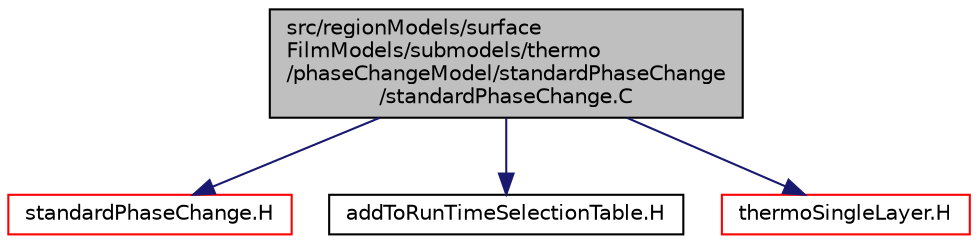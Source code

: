 digraph "src/regionModels/surfaceFilmModels/submodels/thermo/phaseChangeModel/standardPhaseChange/standardPhaseChange.C"
{
  bgcolor="transparent";
  edge [fontname="Helvetica",fontsize="10",labelfontname="Helvetica",labelfontsize="10"];
  node [fontname="Helvetica",fontsize="10",shape=record];
  Node0 [label="src/regionModels/surface\lFilmModels/submodels/thermo\l/phaseChangeModel/standardPhaseChange\l/standardPhaseChange.C",height=0.2,width=0.4,color="black", fillcolor="grey75", style="filled", fontcolor="black"];
  Node0 -> Node1 [color="midnightblue",fontsize="10",style="solid",fontname="Helvetica"];
  Node1 [label="standardPhaseChange.H",height=0.2,width=0.4,color="red",URL="$a14441.html"];
  Node0 -> Node350 [color="midnightblue",fontsize="10",style="solid",fontname="Helvetica"];
  Node350 [label="addToRunTimeSelectionTable.H",height=0.2,width=0.4,color="black",URL="$a09989.html",tooltip="Macros for easy insertion into run-time selection tables. "];
  Node0 -> Node351 [color="midnightblue",fontsize="10",style="solid",fontname="Helvetica"];
  Node351 [label="thermoSingleLayer.H",height=0.2,width=0.4,color="red",URL="$a14459.html"];
}
